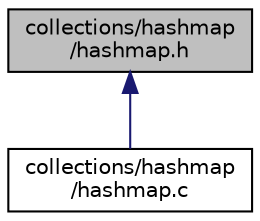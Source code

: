 digraph "collections/hashmap/hashmap.h"
{
  edge [fontname="Helvetica",fontsize="10",labelfontname="Helvetica",labelfontsize="10"];
  node [fontname="Helvetica",fontsize="10",shape=record];
  Node2 [label="collections/hashmap\l/hashmap.h",height=0.2,width=0.4,color="black", fillcolor="grey75", style="filled", fontcolor="black"];
  Node2 -> Node3 [dir="back",color="midnightblue",fontsize="10",style="solid",fontname="Helvetica"];
  Node3 [label="collections/hashmap\l/hashmap.c",height=0.2,width=0.4,color="black", fillcolor="white", style="filled",URL="$hashmap_8c.html",tooltip="File containing implementation of hashMap. "];
}
